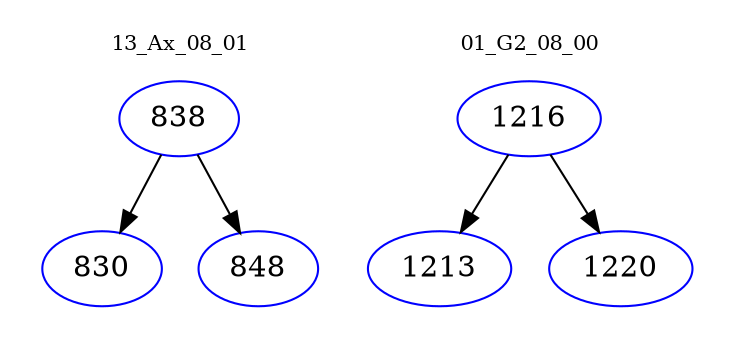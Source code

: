 digraph{
subgraph cluster_0 {
color = white
label = "13_Ax_08_01";
fontsize=10;
T0_838 [label="838", color="blue"]
T0_838 -> T0_830 [color="black"]
T0_830 [label="830", color="blue"]
T0_838 -> T0_848 [color="black"]
T0_848 [label="848", color="blue"]
}
subgraph cluster_1 {
color = white
label = "01_G2_08_00";
fontsize=10;
T1_1216 [label="1216", color="blue"]
T1_1216 -> T1_1213 [color="black"]
T1_1213 [label="1213", color="blue"]
T1_1216 -> T1_1220 [color="black"]
T1_1220 [label="1220", color="blue"]
}
}
